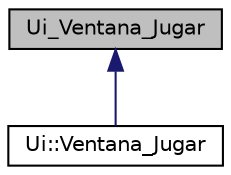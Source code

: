digraph "Ui_Ventana_Jugar"
{
  edge [fontname="Helvetica",fontsize="10",labelfontname="Helvetica",labelfontsize="10"];
  node [fontname="Helvetica",fontsize="10",shape=record];
  Node1 [label="Ui_Ventana_Jugar",height=0.2,width=0.4,color="black", fillcolor="grey75", style="filled" fontcolor="black"];
  Node1 -> Node2 [dir="back",color="midnightblue",fontsize="10",style="solid",fontname="Helvetica"];
  Node2 [label="Ui::Ventana_Jugar",height=0.2,width=0.4,color="black", fillcolor="white", style="filled",URL="$class_ui_1_1_ventana___jugar.html"];
}
